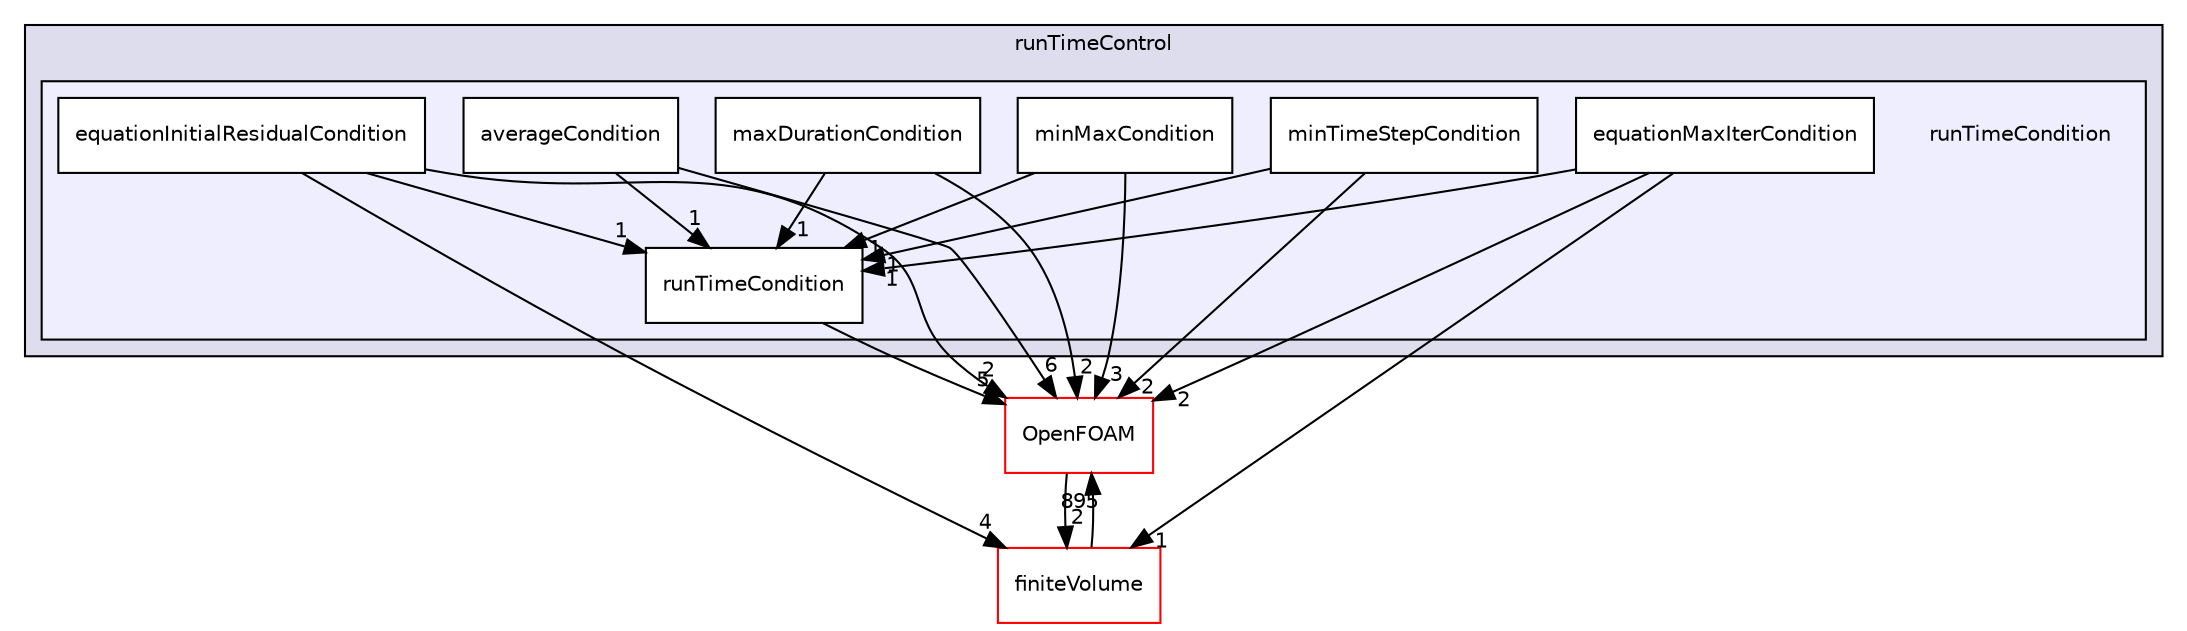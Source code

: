 digraph "src/functionObjects/utilities/runTimeControl/runTimeCondition" {
  bgcolor=transparent;
  compound=true
  node [ fontsize="10", fontname="Helvetica"];
  edge [ labelfontsize="10", labelfontname="Helvetica"];
  subgraph clusterdir_a29bb062b3e1fe9387cade838989d0f9 {
    graph [ bgcolor="#ddddee", pencolor="black", label="runTimeControl" fontname="Helvetica", fontsize="10", URL="dir_a29bb062b3e1fe9387cade838989d0f9.html"]
  subgraph clusterdir_580354f5e34525023f59f0d894ed39c6 {
    graph [ bgcolor="#eeeeff", pencolor="black", label="" URL="dir_580354f5e34525023f59f0d894ed39c6.html"];
    dir_580354f5e34525023f59f0d894ed39c6 [shape=plaintext label="runTimeCondition"];
    dir_baf3c5fd751ebce46b705b90661a823a [shape=box label="averageCondition" color="black" fillcolor="white" style="filled" URL="dir_baf3c5fd751ebce46b705b90661a823a.html"];
    dir_ba15d7a3bfe878c3a1335bcaa4f3fccc [shape=box label="equationInitialResidualCondition" color="black" fillcolor="white" style="filled" URL="dir_ba15d7a3bfe878c3a1335bcaa4f3fccc.html"];
    dir_bca52e936eb790e95e19a847820a4f79 [shape=box label="equationMaxIterCondition" color="black" fillcolor="white" style="filled" URL="dir_bca52e936eb790e95e19a847820a4f79.html"];
    dir_853a68371bbf4e48678fe167b11e21fb [shape=box label="maxDurationCondition" color="black" fillcolor="white" style="filled" URL="dir_853a68371bbf4e48678fe167b11e21fb.html"];
    dir_7711388a01baa376f22f1ca47a18c4b0 [shape=box label="minMaxCondition" color="black" fillcolor="white" style="filled" URL="dir_7711388a01baa376f22f1ca47a18c4b0.html"];
    dir_ccbc4b6c344a1b8345ba64a435789fc0 [shape=box label="minTimeStepCondition" color="black" fillcolor="white" style="filled" URL="dir_ccbc4b6c344a1b8345ba64a435789fc0.html"];
    dir_517c7e5b35d6f3cee03179c34a783033 [shape=box label="runTimeCondition" color="black" fillcolor="white" style="filled" URL="dir_517c7e5b35d6f3cee03179c34a783033.html"];
  }
  }
  dir_9bd15774b555cf7259a6fa18f99fe99b [shape=box label="finiteVolume" color="red" URL="dir_9bd15774b555cf7259a6fa18f99fe99b.html"];
  dir_c5473ff19b20e6ec4dfe5c310b3778a8 [shape=box label="OpenFOAM" color="red" URL="dir_c5473ff19b20e6ec4dfe5c310b3778a8.html"];
  dir_9bd15774b555cf7259a6fa18f99fe99b->dir_c5473ff19b20e6ec4dfe5c310b3778a8 [headlabel="895", labeldistance=1.5 headhref="dir_000814_002151.html"];
  dir_853a68371bbf4e48678fe167b11e21fb->dir_c5473ff19b20e6ec4dfe5c310b3778a8 [headlabel="2", labeldistance=1.5 headhref="dir_001377_002151.html"];
  dir_853a68371bbf4e48678fe167b11e21fb->dir_517c7e5b35d6f3cee03179c34a783033 [headlabel="1", labeldistance=1.5 headhref="dir_001377_001380.html"];
  dir_bca52e936eb790e95e19a847820a4f79->dir_9bd15774b555cf7259a6fa18f99fe99b [headlabel="1", labeldistance=1.5 headhref="dir_001376_000814.html"];
  dir_bca52e936eb790e95e19a847820a4f79->dir_c5473ff19b20e6ec4dfe5c310b3778a8 [headlabel="2", labeldistance=1.5 headhref="dir_001376_002151.html"];
  dir_bca52e936eb790e95e19a847820a4f79->dir_517c7e5b35d6f3cee03179c34a783033 [headlabel="1", labeldistance=1.5 headhref="dir_001376_001380.html"];
  dir_ccbc4b6c344a1b8345ba64a435789fc0->dir_c5473ff19b20e6ec4dfe5c310b3778a8 [headlabel="2", labeldistance=1.5 headhref="dir_001379_002151.html"];
  dir_ccbc4b6c344a1b8345ba64a435789fc0->dir_517c7e5b35d6f3cee03179c34a783033 [headlabel="1", labeldistance=1.5 headhref="dir_001379_001380.html"];
  dir_7711388a01baa376f22f1ca47a18c4b0->dir_c5473ff19b20e6ec4dfe5c310b3778a8 [headlabel="3", labeldistance=1.5 headhref="dir_001378_002151.html"];
  dir_7711388a01baa376f22f1ca47a18c4b0->dir_517c7e5b35d6f3cee03179c34a783033 [headlabel="1", labeldistance=1.5 headhref="dir_001378_001380.html"];
  dir_ba15d7a3bfe878c3a1335bcaa4f3fccc->dir_9bd15774b555cf7259a6fa18f99fe99b [headlabel="4", labeldistance=1.5 headhref="dir_001375_000814.html"];
  dir_ba15d7a3bfe878c3a1335bcaa4f3fccc->dir_c5473ff19b20e6ec4dfe5c310b3778a8 [headlabel="2", labeldistance=1.5 headhref="dir_001375_002151.html"];
  dir_ba15d7a3bfe878c3a1335bcaa4f3fccc->dir_517c7e5b35d6f3cee03179c34a783033 [headlabel="1", labeldistance=1.5 headhref="dir_001375_001380.html"];
  dir_c5473ff19b20e6ec4dfe5c310b3778a8->dir_9bd15774b555cf7259a6fa18f99fe99b [headlabel="2", labeldistance=1.5 headhref="dir_002151_000814.html"];
  dir_517c7e5b35d6f3cee03179c34a783033->dir_c5473ff19b20e6ec4dfe5c310b3778a8 [headlabel="5", labeldistance=1.5 headhref="dir_001380_002151.html"];
  dir_baf3c5fd751ebce46b705b90661a823a->dir_c5473ff19b20e6ec4dfe5c310b3778a8 [headlabel="6", labeldistance=1.5 headhref="dir_001374_002151.html"];
  dir_baf3c5fd751ebce46b705b90661a823a->dir_517c7e5b35d6f3cee03179c34a783033 [headlabel="1", labeldistance=1.5 headhref="dir_001374_001380.html"];
}
